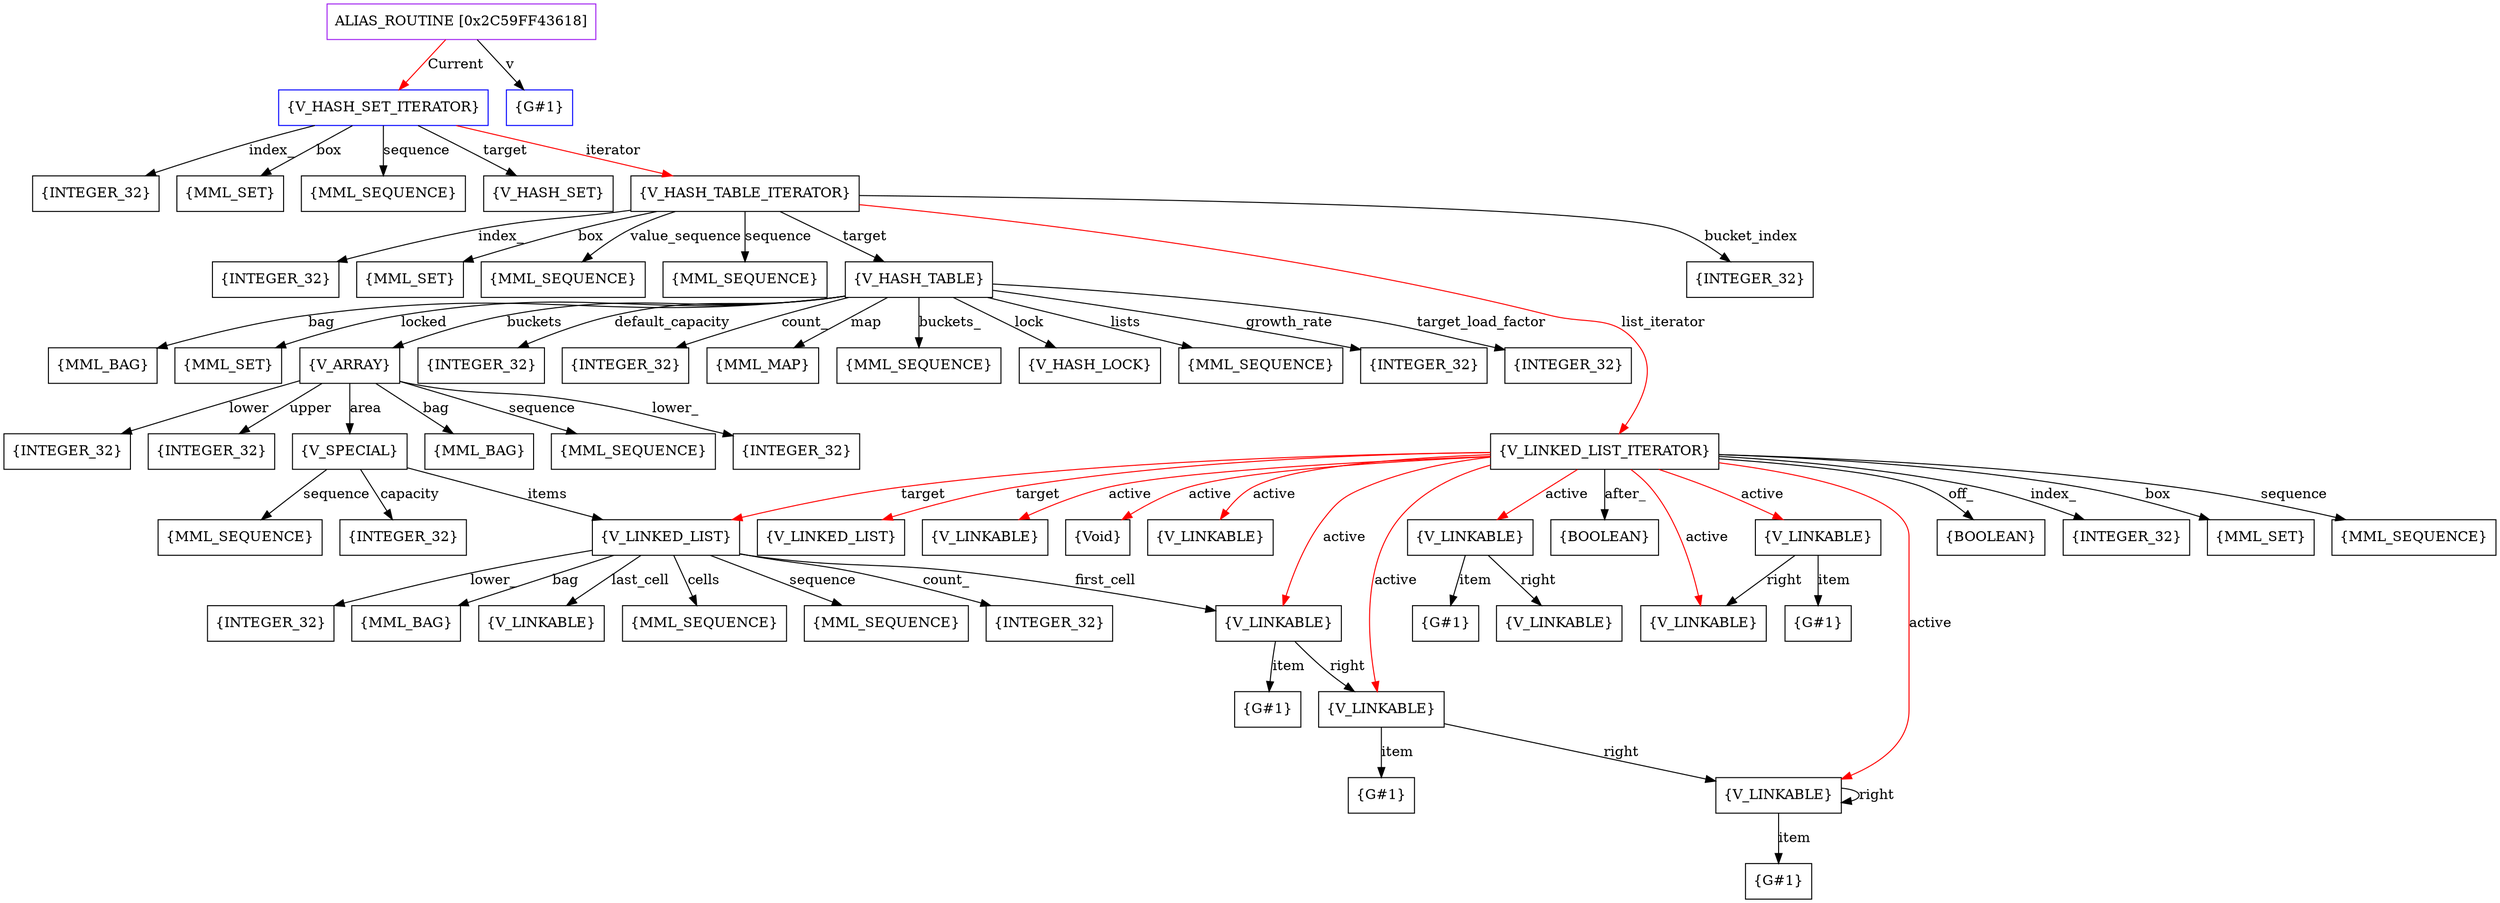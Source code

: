 digraph g {
	node [shape=box]
	b1[color=purple label=<ALIAS_ROUTINE [0x2C59FF43618]>]
	b2[color=blue label=<{V_HASH_SET_ITERATOR}>]
	b3[label=<{INTEGER_32}>]
	b4[label=<{MML_SET}>]
	b5[label=<{MML_SEQUENCE}>]
	b6[label=<{V_HASH_SET}>]
	b7[label=<{V_HASH_TABLE_ITERATOR}>]
	b8[label=<{INTEGER_32}>]
	b9[label=<{MML_SET}>]
	b10[label=<{MML_SEQUENCE}>]
	b11[label=<{MML_SEQUENCE}>]
	b12[label=<{V_HASH_TABLE}>]
	b13[label=<{INTEGER_32}>]
	b14[label=<{INTEGER_32}>]
	b15[label=<{INTEGER_32}>]
	b16[label=<{MML_BAG}>]
	b17[label=<{MML_SET}>]
	b18[label=<{V_ARRAY}>]
	b19[label=<{MML_BAG}>]
	b20[label=<{MML_SEQUENCE}>]
	b21[label=<{INTEGER_32}>]
	b22[label=<{INTEGER_32}>]
	b23[label=<{INTEGER_32}>]
	b24[label=<{V_SPECIAL}>]
	b25[label=<{V_LINKED_LIST}>]
	b26[label=<{INTEGER_32}>]
	b27[label=<{MML_BAG}>]
	b28[label=<{MML_SEQUENCE}>]
	b29[label=<{INTEGER_32}>]
	b30[label=<{V_LINKABLE}>]
	b31[label=<{G#1}>]
	b32[label=<{V_LINKABLE}>]
	b33[label=<{G#1}>]
	b34[label=<{V_LINKABLE}>]
	b35[label=<{G#1}>]
	b36[label=<{V_LINKABLE}>]
	b37[label=<{MML_SEQUENCE}>]
	b38[label=<{INTEGER_32}>]
	b39[label=<{MML_SEQUENCE}>]
	b40[label=<{INTEGER_32}>]
	b41[label=<{MML_MAP}>]
	b42[label=<{MML_SEQUENCE}>]
	b43[label=<{V_HASH_LOCK}>]
	b44[label=<{MML_SEQUENCE}>]
	b45[label=<{V_LINKED_LIST_ITERATOR}>]
	b46[label=<{BOOLEAN}>]
	b47[label=<{INTEGER_32}>]
	b48[label=<{MML_SET}>]
	b49[label=<{MML_SEQUENCE}>]
	b50[label=<{V_LINKED_LIST}>]
	b51[label=<{V_LINKABLE}>]
	b52[label=<{Void}>]
	b53[label=<{V_LINKABLE}>]
	b54[label=<{V_LINKABLE}>]
	b55[label=<{G#1}>]
	b56[label=<{V_LINKABLE}>]
	b57[label=<{V_LINKABLE}>]
	b58[label=<{G#1}>]
	b59[label=<{V_LINKABLE}>]
	b60[label=<{BOOLEAN}>]
	b61[label=<{INTEGER_32}>]
	b62[color=blue label=<{G#1}>]
	b1->b2[color=red label=<Current>]
	b2->b3[label=<index_>]
	b2->b4[label=<box>]
	b2->b5[label=<sequence>]
	b2->b6[label=<target>]
	b2->b7[color=red label=<iterator>]
	b7->b8[label=<index_>]
	b7->b9[label=<box>]
	b7->b10[label=<value_sequence>]
	b7->b11[label=<sequence>]
	b7->b12[label=<target>]
	b12->b13[label=<default_capacity>]
	b12->b14[label=<growth_rate>]
	b12->b15[label=<target_load_factor>]
	b12->b16[label=<bag>]
	b12->b17[label=<locked>]
	b12->b18[label=<buckets>]
	b18->b19[label=<bag>]
	b18->b20[label=<sequence>]
	b18->b21[label=<lower_>]
	b18->b22[label=<lower>]
	b18->b23[label=<upper>]
	b18->b24[label=<area>]
	b24->b25[label=<items>]
	b25->b26[label=<lower_>]
	b25->b27[label=<bag>]
	b25->b28[label=<sequence>]
	b25->b29[label=<count_>]
	b25->b30[label=<first_cell>]
	b30->b31[label=<item>]
	b30->b32[label=<right>]
	b32->b33[label=<item>]
	b32->b34[label=<right>]
	b34->b35[label=<item>]
	b34->b34[label=<right>]
	b25->b36[label=<last_cell>]
	b25->b37[label=<cells>]
	b24->b38[label=<capacity>]
	b24->b39[label=<sequence>]
	b12->b40[label=<count_>]
	b12->b41[label=<map>]
	b12->b42[label=<buckets_>]
	b12->b43[label=<lock>]
	b12->b44[label=<lists>]
	b7->b45[color=red label=<list_iterator>]
	b45->b46[label=<off_>]
	b45->b47[label=<index_>]
	b45->b48[label=<box>]
	b45->b49[label=<sequence>]
	b45->b50[color=red label=<target>]
	b45->b25[color=red label=<target>]
	b45->b51[color=red label=<active>]
	b45->b52[color=red label=<active>]
	b45->b53[color=red label=<active>]
	b45->b54[color=red label=<active>]
	b54->b55[label=<item>]
	b54->b56[label=<right>]
	b45->b30[color=red label=<active>]
	b45->b32[color=red label=<active>]
	b45->b34[color=red label=<active>]
	b45->b57[color=red label=<active>]
	b57->b58[label=<item>]
	b57->b59[label=<right>]
	b45->b59[color=red label=<active>]
	b45->b60[label=<after_>]
	b7->b61[label=<bucket_index>]
	b1->b62[label=<v>]
}
